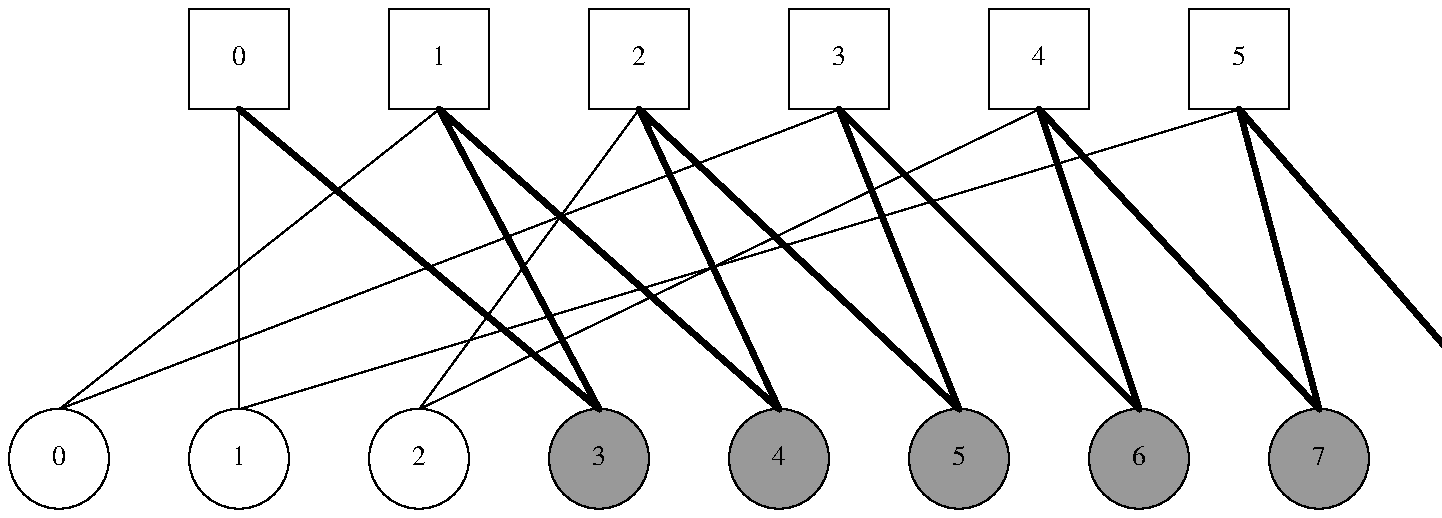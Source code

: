 .PS
move to (1, 7.5);
C0: box width 0.5 "0";
move;
C1: box same "1";
move;
C2: box same "2";
move;
C3: box same "3";
move;
C4: box same "4";
move;
C5: box same "5";
move 1.3;
down; move 2; 
left;
V8: circle fill 0.4 "8";
move 0.4;
V7: circle fill 0.4 "7";
move 0.4;
V6: circle fill 0.4 "6";
move 0.4;
V5: circle fill 0.4 "5";
move 0.4;
V4: circle fill 0.4 "4";
move 0.4;
V3: circle fill 0.4 "3";
move 0.4;
V2: circle "2";
move 0.4;
V1: circle "1";
move 0.4;
V0: circle "0";
line from C0.s to V3.n thickness 2;
line from C1.s to V3.n thickness 2;
line from C1.s to V4.n thickness 2;
line from C2.s to V4.n thickness 2;
line from C2.s to V5.n thickness 2;
line from C3.s to V5.n thickness 2;
line from C3.s to V6.n thickness 2;
line from C4.s to V6.n thickness 2;
line from C4.s to V7.n thickness 2;
line from C5.s to V7.n thickness 2;
line from C5.s to V8.n thickness 2;
line from C1.s to V0.n;
line from C3.s to V0.n;
line from C0.s to V1.n;
line from C5.s to V1.n;
line from C2.s to V2.n;
line from C4.s to V2.n;
.PE

